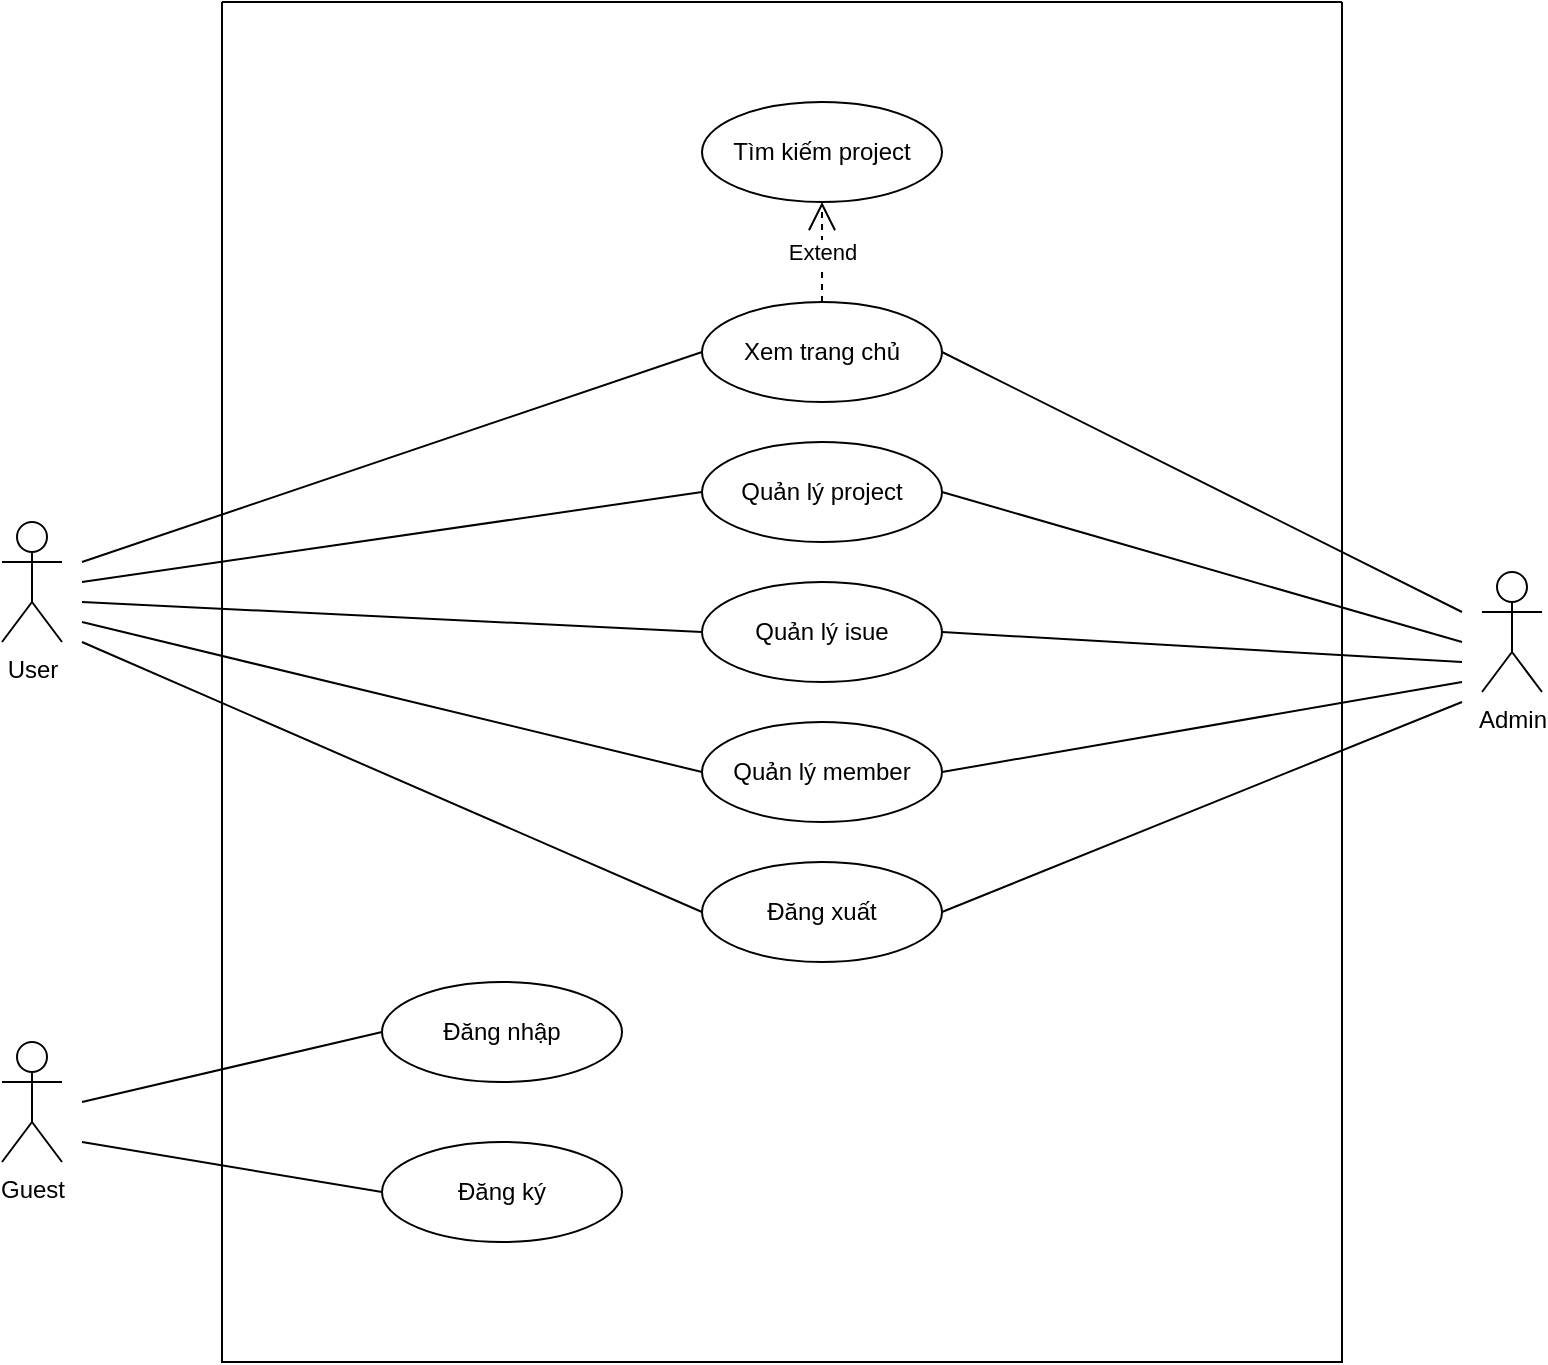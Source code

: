<mxfile version="14.7.0" type="github"><diagram id="14edXCWqQ5tt5mP-KZ7a" name="Page-1"><mxGraphModel dx="1221" dy="684" grid="1" gridSize="10" guides="1" tooltips="1" connect="1" arrows="1" fold="1" page="1" pageScale="1" pageWidth="1100" pageHeight="1700" math="0" shadow="0"><root><mxCell id="0"/><mxCell id="1" parent="0"/><mxCell id="UQmdZjO2NsMZ761h4TWm-1" value="Guest" style="shape=umlActor;verticalLabelPosition=bottom;verticalAlign=top;html=1;outlineConnect=0;" vertex="1" parent="1"><mxGeometry x="130" y="800" width="30" height="60" as="geometry"/></mxCell><mxCell id="UQmdZjO2NsMZ761h4TWm-4" value="" style="swimlane;startSize=0;" vertex="1" parent="1"><mxGeometry x="240" y="280" width="560" height="680" as="geometry"/></mxCell><mxCell id="UQmdZjO2NsMZ761h4TWm-9" value="Đăng ký" style="ellipse;whiteSpace=wrap;html=1;" vertex="1" parent="UQmdZjO2NsMZ761h4TWm-4"><mxGeometry x="80" y="570" width="120" height="50" as="geometry"/></mxCell><mxCell id="UQmdZjO2NsMZ761h4TWm-10" value="Đăng nhập" style="ellipse;whiteSpace=wrap;html=1;" vertex="1" parent="UQmdZjO2NsMZ761h4TWm-4"><mxGeometry x="80" y="490" width="120" height="50" as="geometry"/></mxCell><mxCell id="UQmdZjO2NsMZ761h4TWm-16" value="Quản lý project&lt;span style=&quot;color: rgba(0 , 0 , 0 , 0) ; font-family: monospace ; font-size: 0px&quot;&gt;%3CmxGraphModel%3E%3Croot%3E%3CmxCell%20id%3D%220%22%2F%3E%3CmxCell%20id%3D%221%22%20parent%3D%220%22%2F%3E%3CmxCell%20id%3D%222%22%20value%3D%22%22%20style%3D%22swimlane%3BstartSize%3D0%3B%22%20vertex%3D%221%22%20parent%3D%221%22%3E%3CmxGeometry%20x%3D%22240%22%20y%3D%22200%22%20width%3D%22560%22%20height%3D%22790%22%20as%3D%22geometry%22%2F%3E%3C%2FmxCell%3E%3CmxCell%20id%3D%223%22%20value%3D%22%C4%90%C4%83ng%20k%C3%BD%22%20style%3D%22ellipse%3BwhiteSpace%3Dwrap%3Bhtml%3D1%3B%22%20vertex%3D%221%22%20parent%3D%222%22%3E%3CmxGeometry%20x%3D%2250%22%20y%3D%22730%22%20width%3D%22120%22%20height%3D%2250%22%20as%3D%22geometry%22%2F%3E%3C%2FmxCell%3E%3CmxCell%20id%3D%224%22%20value%3D%22%C4%90%C4%83ng%20nh%E1%BA%ADp%22%20style%3D%22ellipse%3BwhiteSpace%3Dwrap%3Bhtml%3D1%3B%22%20vertex%3D%221%22%20parent%3D%222%22%3E%3CmxGeometry%20x%3D%2250%22%20y%3D%22640%22%20width%3D%22120%22%20height%3D%2250%22%20as%3D%22geometry%22%2F%3E%3C%2FmxCell%3E%3CmxCell%20id%3D%225%22%20value%3D%22%22%20style%3D%22ellipse%3BwhiteSpace%3Dwrap%3Bhtml%3D1%3B%22%20vertex%3D%221%22%20parent%3D%222%22%3E%3CmxGeometry%20x%3D%22170%22%20y%3D%22260%22%20width%3D%22120%22%20height%3D%2250%22%20as%3D%22geometry%22%2F%3E%3C%2FmxCell%3E%3C%2Froot%3E%3C%2FmxGraphModel%3E&lt;/span&gt;&lt;span style=&quot;color: rgba(0 , 0 , 0 , 0) ; font-family: monospace ; font-size: 0px&quot;&gt;%3CmxGraphModel%3E%3Croot%3E%3CmxCell%20id%3D%220%22%2F%3E%3CmxCell%20id%3D%221%22%20parent%3D%220%22%2F%3E%3CmxCell%20id%3D%222%22%20value%3D%22%22%20style%3D%22swimlane%3BstartSize%3D0%3B%22%20vertex%3D%221%22%20parent%3D%221%22%3E%3CmxGeometry%20x%3D%22240%22%20y%3D%22200%22%20width%3D%22560%22%20height%3D%22790%22%20as%3D%22geometry%22%2F%3E%3C%2FmxCell%3E%3CmxCell%20id%3D%223%22%20value%3D%22%C4%90%C4%83ng%20k%C3%BD%22%20style%3D%22ellipse%3BwhiteSpace%3Dwrap%3Bhtml%3D1%3B%22%20vertex%3D%221%22%20parent%3D%222%22%3E%3CmxGeometry%20x%3D%2250%22%20y%3D%22730%22%20width%3D%22120%22%20height%3D%2250%22%20as%3D%22geometry%22%2F%3E%3C%2FmxCell%3E%3CmxCell%20id%3D%224%22%20value%3D%22%C4%90%C4%83ng%20nh%E1%BA%ADp%22%20style%3D%22ellipse%3BwhiteSpace%3Dwrap%3Bhtml%3D1%3B%22%20vertex%3D%221%22%20parent%3D%222%22%3E%3CmxGeometry%20x%3D%2250%22%20y%3D%22640%22%20width%3D%22120%22%20height%3D%2250%22%20as%3D%22geometry%22%2F%3E%3C%2FmxCell%3E%3CmxCell%20id%3D%225%22%20value%3D%22%22%20style%3D%22ellipse%3BwhiteSpace%3Dwrap%3Bhtml%3D1%3B%22%20vertex%3D%221%22%20parent%3D%222%22%3E%3CmxGeometry%20x%3D%22170%22%20y%3D%22260%22%20width%3D%22120%22%20height%3D%2250%22%20as%3D%22geometry%22%2F%3E%3C%2FmxCell%3E%3C%2Froot%3E%3C%2FmxGraphModel%3E&lt;/span&gt;" style="ellipse;whiteSpace=wrap;html=1;" vertex="1" parent="UQmdZjO2NsMZ761h4TWm-4"><mxGeometry x="240" y="220" width="120" height="50" as="geometry"/></mxCell><mxCell id="UQmdZjO2NsMZ761h4TWm-17" value="Quản lý isue&lt;span style=&quot;color: rgba(0 , 0 , 0 , 0) ; font-family: monospace ; font-size: 0px&quot;&gt;%3CmxGraphModel%3E%3Croot%3E%3CmxCell%20id%3D%220%22%2F%3E%3CmxCell%20id%3D%221%22%20parent%3D%220%22%2F%3E%3CmxCell%20id%3D%222%22%20value%3D%22%22%20style%3D%22swimlane%3BstartSize%3D0%3B%22%20vertex%3D%221%22%20parent%3D%221%22%3E%3CmxGeometry%20x%3D%22240%22%20y%3D%22200%22%20width%3D%22560%22%20height%3D%22790%22%20as%3D%22geometry%22%2F%3E%3C%2FmxCell%3E%3CmxCell%20id%3D%223%22%20value%3D%22%C4%90%C4%83ng%20k%C3%BD%22%20style%3D%22ellipse%3BwhiteSpace%3Dwrap%3Bhtml%3D1%3B%22%20vertex%3D%221%22%20parent%3D%222%22%3E%3CmxGeometry%20x%3D%2250%22%20y%3D%22730%22%20width%3D%22120%22%20height%3D%2250%22%20as%3D%22geometry%22%2F%3E%3C%2FmxCell%3E%3CmxCell%20id%3D%224%22%20value%3D%22%C4%90%C4%83ng%20nh%E1%BA%ADp%22%20style%3D%22ellipse%3BwhiteSpace%3Dwrap%3Bhtml%3D1%3B%22%20vertex%3D%221%22%20parent%3D%222%22%3E%3CmxGeometry%20x%3D%2250%22%20y%3D%22640%22%20width%3D%22120%22%20height%3D%2250%22%20as%3D%22geometry%22%2F%3E%3C%2FmxCell%3E%3CmxCell%20id%3D%225%22%20value%3D%22%22%20style%3D%22ellipse%3BwhiteSpace%3Dwrap%3Bhtml%3D1%3B%22%20vertex%3D%221%22%20parent%3D%222%22%3E%3CmxGeometry%20x%3D%22170%22%20y%3D%22260%22%20width%3D%22120%22%20height%3D%2250%22%20as%3D%22geometry%22%2F%3E%3C%2FmxCell%3E%3C%2Froot%3E%3C%2FmxGraphModel%3E&lt;/span&gt;&lt;span style=&quot;color: rgba(0 , 0 , 0 , 0) ; font-family: monospace ; font-size: 0px&quot;&gt;%3CmxGraphModel%3E%3Croot%3E%3CmxCell%20id%3D%220%22%2F%3E%3CmxCell%20id%3D%221%22%20parent%3D%220%22%2F%3E%3CmxCell%20id%3D%222%22%20value%3D%22%22%20style%3D%22swimlane%3BstartSize%3D0%3B%22%20vertex%3D%221%22%20parent%3D%221%22%3E%3CmxGeometry%20x%3D%22240%22%20y%3D%22200%22%20width%3D%22560%22%20height%3D%22790%22%20as%3D%22geometry%22%2F%3E%3C%2FmxCell%3E%3CmxCell%20id%3D%223%22%20value%3D%22%C4%90%C4%83ng%20k%C3%BD%22%20style%3D%22ellipse%3BwhiteSpace%3Dwrap%3Bhtml%3D1%3B%22%20vertex%3D%221%22%20parent%3D%222%22%3E%3CmxGeometry%20x%3D%2250%22%20y%3D%22730%22%20width%3D%22120%22%20height%3D%2250%22%20as%3D%22geometry%22%2F%3E%3C%2FmxCell%3E%3CmxCell%20id%3D%224%22%20value%3D%22%C4%90%C4%83ng%20nh%E1%BA%ADp%22%20style%3D%22ellipse%3BwhiteSpace%3Dwrap%3Bhtml%3D1%3B%22%20vertex%3D%221%22%20parent%3D%222%22%3E%3CmxGeometry%20x%3D%2250%22%20y%3D%22640%22%20width%3D%22120%22%20height%3D%2250%22%20as%3D%22geometry%22%2F%3E%3C%2FmxCell%3E%3CmxCell%20id%3D%225%22%20value%3D%22%22%20style%3D%22ellipse%3BwhiteSpace%3Dwrap%3Bhtml%3D1%3B%22%20vertex%3D%221%22%20parent%3D%222%22%3E%3CmxGeometry%20x%3D%22170%22%20y%3D%22260%22%20width%3D%22120%22%20height%3D%2250%22%20as%3D%22geometry%22%2F%3E%3C%2FmxCell%3E%3C%2Froot%3E%3C%2FmxGraphModel%3E&lt;/span&gt;" style="ellipse;whiteSpace=wrap;html=1;" vertex="1" parent="UQmdZjO2NsMZ761h4TWm-4"><mxGeometry x="240" y="290" width="120" height="50" as="geometry"/></mxCell><mxCell id="UQmdZjO2NsMZ761h4TWm-18" value="Quản lý member" style="ellipse;whiteSpace=wrap;html=1;" vertex="1" parent="UQmdZjO2NsMZ761h4TWm-4"><mxGeometry x="240" y="360" width="120" height="50" as="geometry"/></mxCell><mxCell id="UQmdZjO2NsMZ761h4TWm-19" value="Tìm kiếm project" style="ellipse;whiteSpace=wrap;html=1;" vertex="1" parent="UQmdZjO2NsMZ761h4TWm-4"><mxGeometry x="240" y="50" width="120" height="50" as="geometry"/></mxCell><mxCell id="UQmdZjO2NsMZ761h4TWm-20" value="Xem trang chủ" style="ellipse;whiteSpace=wrap;html=1;" vertex="1" parent="UQmdZjO2NsMZ761h4TWm-4"><mxGeometry x="240" y="150" width="120" height="50" as="geometry"/></mxCell><mxCell id="UQmdZjO2NsMZ761h4TWm-21" value="Extend" style="endArrow=open;endSize=12;dashed=1;html=1;entryX=0.5;entryY=1;entryDx=0;entryDy=0;" edge="1" parent="UQmdZjO2NsMZ761h4TWm-4" source="UQmdZjO2NsMZ761h4TWm-20" target="UQmdZjO2NsMZ761h4TWm-19"><mxGeometry width="160" relative="1" as="geometry"><mxPoint x="30" y="-300" as="sourcePoint"/><mxPoint x="270" y="90" as="targetPoint"/><Array as="points"/></mxGeometry></mxCell><mxCell id="UQmdZjO2NsMZ761h4TWm-24" value="" style="endArrow=none;html=1;entryX=0;entryY=0.5;entryDx=0;entryDy=0;" edge="1" parent="UQmdZjO2NsMZ761h4TWm-4" target="UQmdZjO2NsMZ761h4TWm-16"><mxGeometry width="50" height="50" relative="1" as="geometry"><mxPoint x="-70" y="290" as="sourcePoint"/><mxPoint x="130" y="300" as="targetPoint"/></mxGeometry></mxCell><mxCell id="UQmdZjO2NsMZ761h4TWm-30" value="" style="endArrow=none;html=1;entryX=0;entryY=0.5;entryDx=0;entryDy=0;" edge="1" parent="UQmdZjO2NsMZ761h4TWm-4" target="UQmdZjO2NsMZ761h4TWm-18"><mxGeometry width="50" height="50" relative="1" as="geometry"><mxPoint x="-70" y="310" as="sourcePoint"/><mxPoint x="160" y="390" as="targetPoint"/></mxGeometry></mxCell><mxCell id="UQmdZjO2NsMZ761h4TWm-32" value="" style="endArrow=none;html=1;exitX=1;exitY=0.5;exitDx=0;exitDy=0;" edge="1" parent="UQmdZjO2NsMZ761h4TWm-4" source="UQmdZjO2NsMZ761h4TWm-16"><mxGeometry width="50" height="50" relative="1" as="geometry"><mxPoint x="430" y="360" as="sourcePoint"/><mxPoint x="620" y="320" as="targetPoint"/></mxGeometry></mxCell><mxCell id="UQmdZjO2NsMZ761h4TWm-34" value="" style="endArrow=none;html=1;exitX=1;exitY=0.5;exitDx=0;exitDy=0;" edge="1" parent="UQmdZjO2NsMZ761h4TWm-4" source="UQmdZjO2NsMZ761h4TWm-18"><mxGeometry width="50" height="50" relative="1" as="geometry"><mxPoint x="470" y="460" as="sourcePoint"/><mxPoint x="620" y="340" as="targetPoint"/></mxGeometry></mxCell><mxCell id="UQmdZjO2NsMZ761h4TWm-35" value="Đăng xuất" style="ellipse;whiteSpace=wrap;html=1;" vertex="1" parent="UQmdZjO2NsMZ761h4TWm-4"><mxGeometry x="240" y="430" width="120" height="50" as="geometry"/></mxCell><mxCell id="UQmdZjO2NsMZ761h4TWm-36" value="" style="endArrow=none;html=1;exitX=1;exitY=0.5;exitDx=0;exitDy=0;" edge="1" parent="UQmdZjO2NsMZ761h4TWm-4" source="UQmdZjO2NsMZ761h4TWm-35"><mxGeometry width="50" height="50" relative="1" as="geometry"><mxPoint x="420" y="490" as="sourcePoint"/><mxPoint x="620" y="350" as="targetPoint"/></mxGeometry></mxCell><mxCell id="UQmdZjO2NsMZ761h4TWm-37" value="" style="endArrow=none;html=1;entryX=0;entryY=0.5;entryDx=0;entryDy=0;" edge="1" parent="UQmdZjO2NsMZ761h4TWm-4" target="UQmdZjO2NsMZ761h4TWm-35"><mxGeometry width="50" height="50" relative="1" as="geometry"><mxPoint x="-70" y="320" as="sourcePoint"/><mxPoint x="160" y="400" as="targetPoint"/></mxGeometry></mxCell><mxCell id="UQmdZjO2NsMZ761h4TWm-6" value="User" style="shape=umlActor;verticalLabelPosition=bottom;verticalAlign=top;html=1;outlineConnect=0;" vertex="1" parent="1"><mxGeometry x="130" y="540" width="30" height="60" as="geometry"/></mxCell><mxCell id="UQmdZjO2NsMZ761h4TWm-7" value="Admin" style="shape=umlActor;verticalLabelPosition=bottom;verticalAlign=top;html=1;outlineConnect=0;" vertex="1" parent="1"><mxGeometry x="870" y="565" width="30" height="60" as="geometry"/></mxCell><mxCell id="UQmdZjO2NsMZ761h4TWm-13" value="" style="endArrow=none;html=1;entryX=0;entryY=0.5;entryDx=0;entryDy=0;" edge="1" parent="1" target="UQmdZjO2NsMZ761h4TWm-10"><mxGeometry width="50" height="50" relative="1" as="geometry"><mxPoint x="170" y="830" as="sourcePoint"/><mxPoint x="210" y="860" as="targetPoint"/></mxGeometry></mxCell><mxCell id="UQmdZjO2NsMZ761h4TWm-14" value="" style="endArrow=none;html=1;entryX=0;entryY=0.5;entryDx=0;entryDy=0;" edge="1" parent="1" target="UQmdZjO2NsMZ761h4TWm-9"><mxGeometry width="50" height="50" relative="1" as="geometry"><mxPoint x="170" y="850" as="sourcePoint"/><mxPoint x="240" y="870" as="targetPoint"/></mxGeometry></mxCell><mxCell id="UQmdZjO2NsMZ761h4TWm-28" value="" style="endArrow=none;html=1;entryX=0;entryY=0.5;entryDx=0;entryDy=0;" edge="1" parent="1" target="UQmdZjO2NsMZ761h4TWm-17"><mxGeometry width="50" height="50" relative="1" as="geometry"><mxPoint x="170" y="580" as="sourcePoint"/><mxPoint x="470" y="620" as="targetPoint"/></mxGeometry></mxCell><mxCell id="UQmdZjO2NsMZ761h4TWm-29" value="" style="endArrow=none;html=1;entryX=0;entryY=0.5;entryDx=0;entryDy=0;" edge="1" parent="1" target="UQmdZjO2NsMZ761h4TWm-20"><mxGeometry width="50" height="50" relative="1" as="geometry"><mxPoint x="170" y="560" as="sourcePoint"/><mxPoint x="220" y="515" as="targetPoint"/></mxGeometry></mxCell><mxCell id="UQmdZjO2NsMZ761h4TWm-31" value="" style="endArrow=none;html=1;exitX=1;exitY=0.5;exitDx=0;exitDy=0;" edge="1" parent="1" source="UQmdZjO2NsMZ761h4TWm-20"><mxGeometry width="50" height="50" relative="1" as="geometry"><mxPoint x="710" y="620" as="sourcePoint"/><mxPoint x="860" y="585" as="targetPoint"/></mxGeometry></mxCell><mxCell id="UQmdZjO2NsMZ761h4TWm-33" value="" style="endArrow=none;html=1;entryX=1;entryY=0.5;entryDx=0;entryDy=0;" edge="1" parent="1" target="UQmdZjO2NsMZ761h4TWm-17"><mxGeometry width="50" height="50" relative="1" as="geometry"><mxPoint x="860" y="610" as="sourcePoint"/><mxPoint x="590" y="620" as="targetPoint"/><Array as="points"/></mxGeometry></mxCell></root></mxGraphModel></diagram></mxfile>